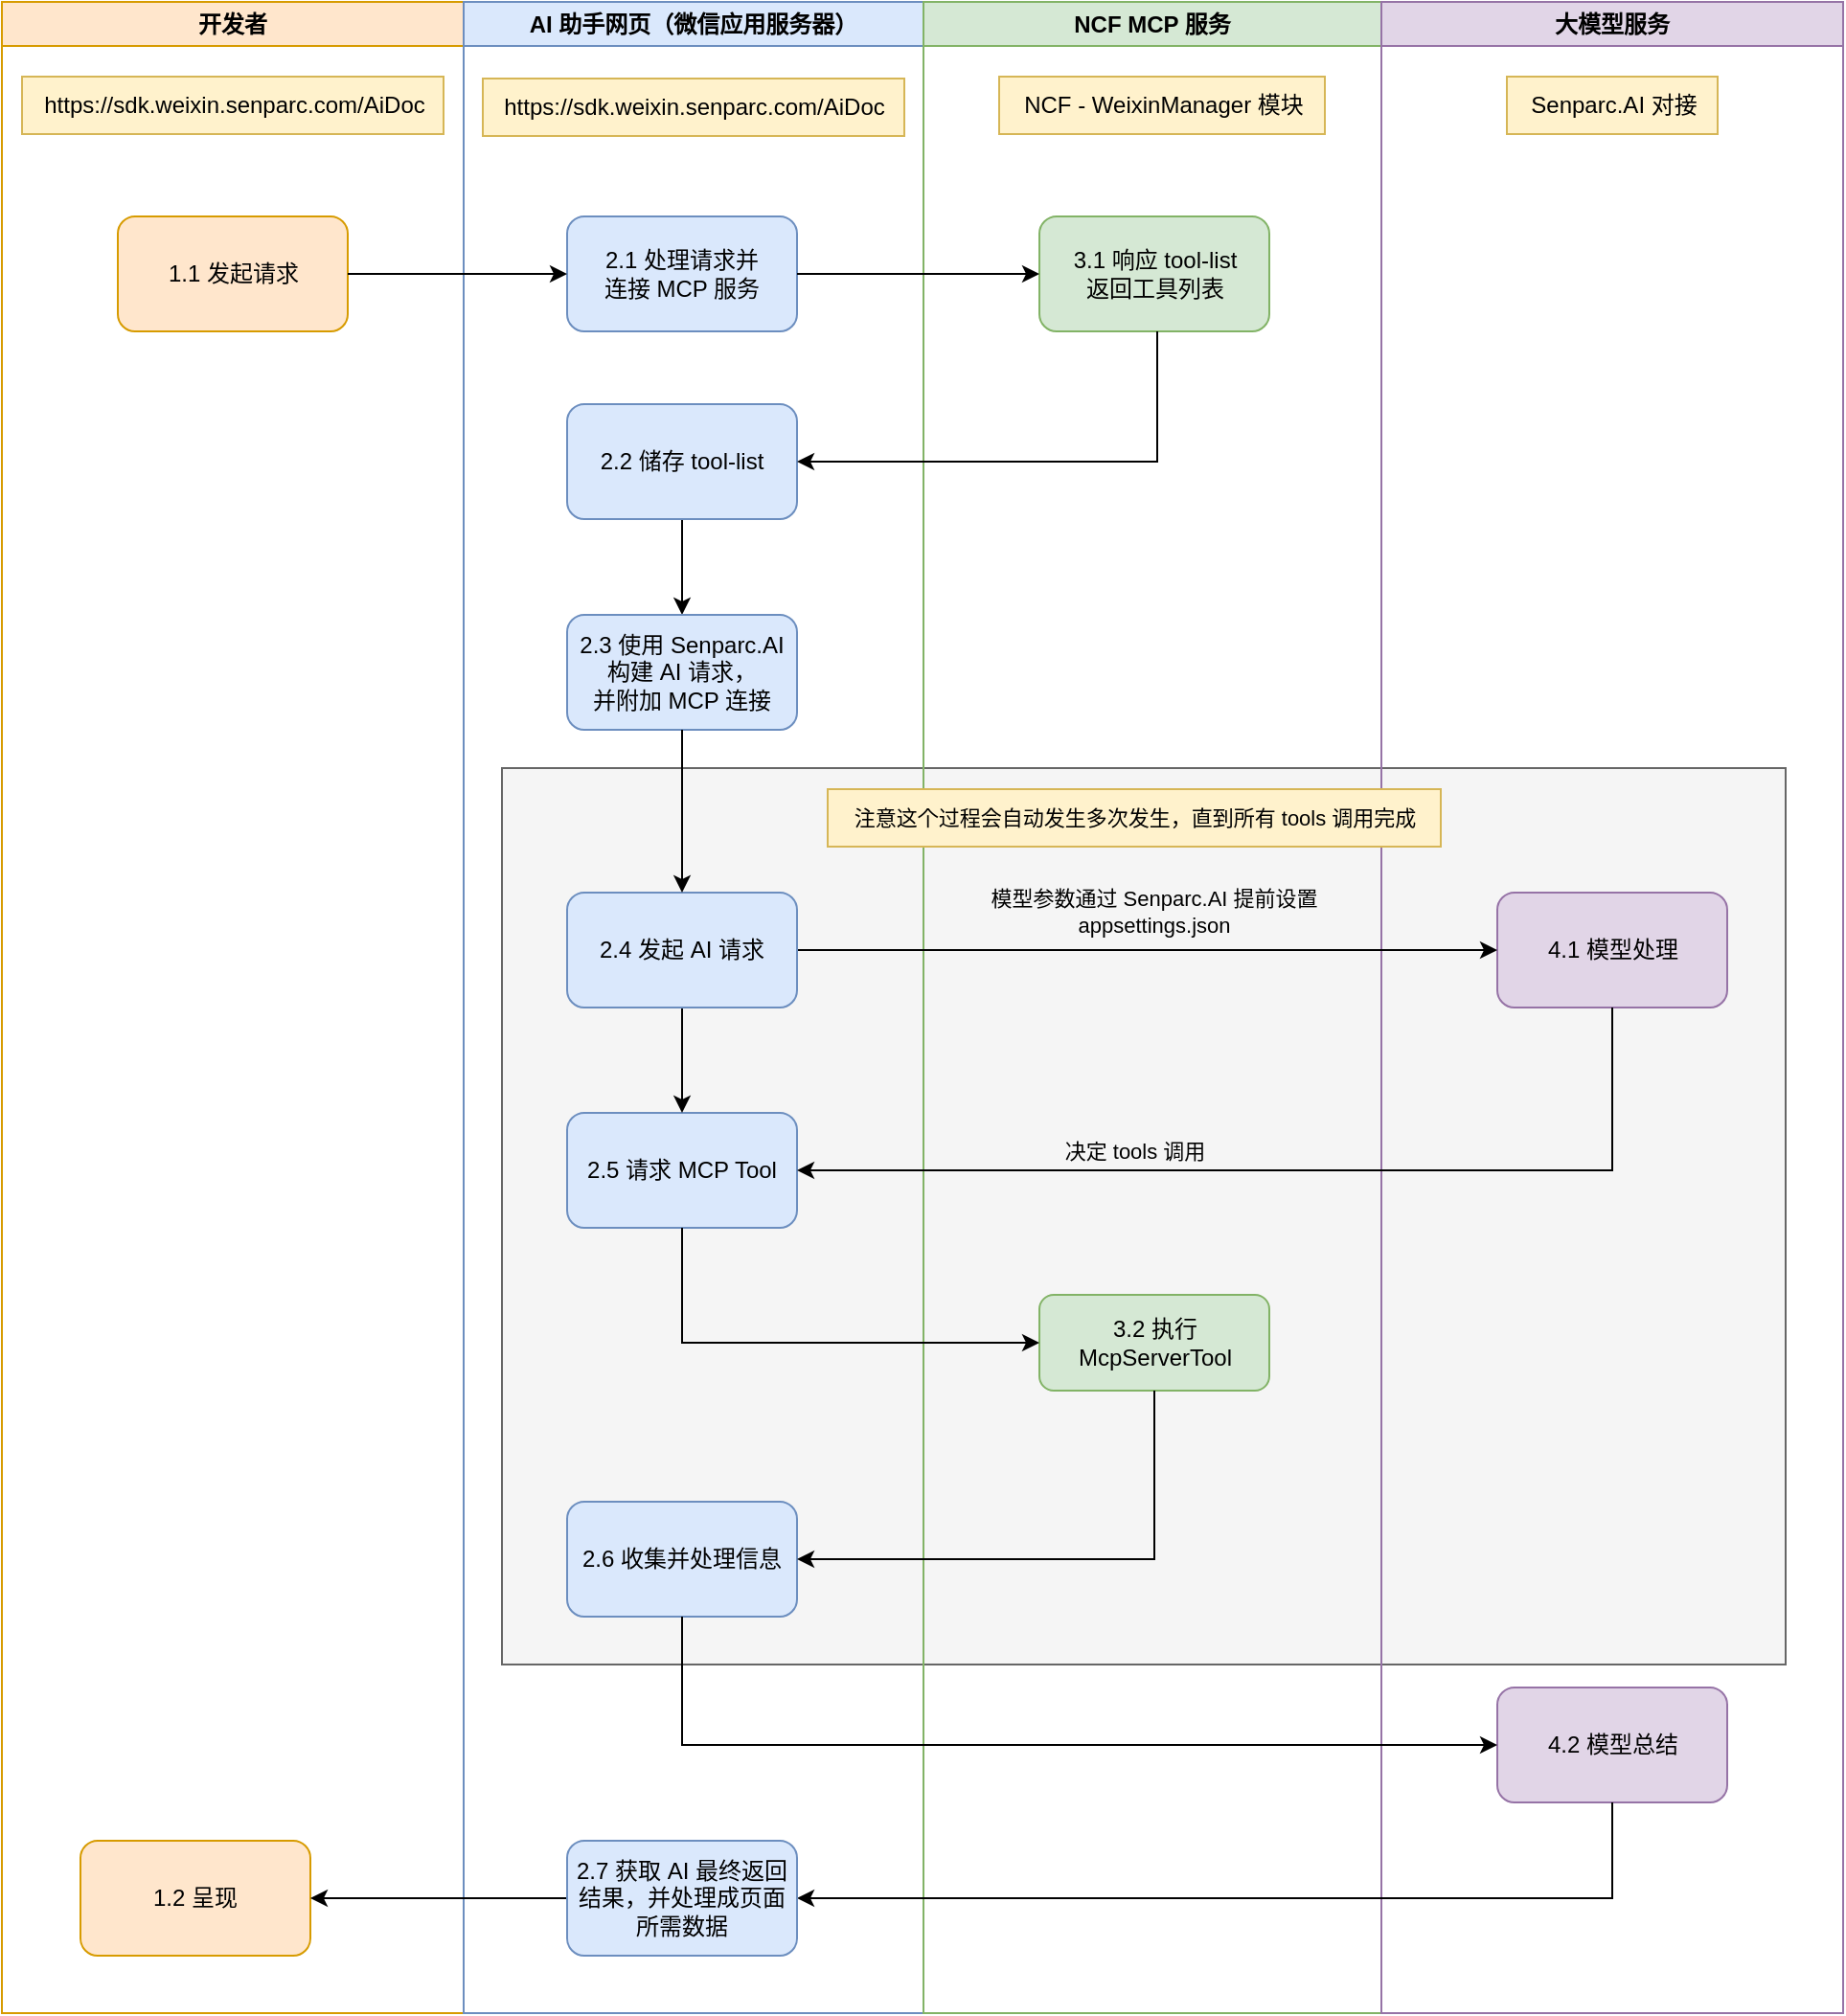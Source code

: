 <mxfile version="24.6.4" type="device" pages="2">
  <diagram name="微信 AI MCP 流程" id="bcl0UDQIyEJkVf1Aqp0s">
    <mxGraphModel dx="1185" dy="864" grid="1" gridSize="10" guides="1" tooltips="1" connect="1" arrows="1" fold="1" page="1" pageScale="1" pageWidth="827" pageHeight="1169" math="0" shadow="0">
      <root>
        <mxCell id="0" />
        <mxCell id="1" parent="0" />
        <mxCell id="VaqKG_5WbEzigN_5FnRn-8" value="" style="rounded=0;whiteSpace=wrap;html=1;fillColor=#f5f5f5;strokeColor=#666666;fontColor=#333333;" vertex="1" parent="1">
          <mxGeometry x="320" y="520" width="670" height="468" as="geometry" />
        </mxCell>
        <mxCell id="MIYyPm9PLhzgJ3Vb66qU-3" value="开发者" style="swimlane;whiteSpace=wrap;html=1;fillColor=#ffe6cc;strokeColor=#d79b00;" vertex="1" parent="1">
          <mxGeometry x="59" y="120" width="241" height="1050" as="geometry" />
        </mxCell>
        <mxCell id="MIYyPm9PLhzgJ3Vb66qU-6" value="1.1 发起请求" style="rounded=1;whiteSpace=wrap;html=1;fillColor=#ffe6cc;strokeColor=#d79b00;" vertex="1" parent="MIYyPm9PLhzgJ3Vb66qU-3">
          <mxGeometry x="60.5" y="112" width="120" height="60" as="geometry" />
        </mxCell>
        <mxCell id="MIYyPm9PLhzgJ3Vb66qU-23" value="1.2 呈现" style="rounded=1;whiteSpace=wrap;html=1;fillColor=#ffe6cc;strokeColor=#d79b00;" vertex="1" parent="MIYyPm9PLhzgJ3Vb66qU-3">
          <mxGeometry x="41" y="960" width="120" height="60" as="geometry" />
        </mxCell>
        <mxCell id="MIYyPm9PLhzgJ3Vb66qU-25" value="https://sdk.weixin.senparc.com/AiDoc" style="text;html=1;align=center;verticalAlign=middle;resizable=0;points=[];autosize=1;strokeColor=#d6b656;fillColor=#fff2cc;" vertex="1" parent="MIYyPm9PLhzgJ3Vb66qU-3">
          <mxGeometry x="10.5" y="39" width="220" height="30" as="geometry" />
        </mxCell>
        <mxCell id="MIYyPm9PLhzgJ3Vb66qU-4" value="AI 助手网页（微信应用服务器）" style="swimlane;whiteSpace=wrap;html=1;fillColor=#dae8fc;strokeColor=#6c8ebf;" vertex="1" parent="1">
          <mxGeometry x="300" y="120" width="240" height="1050" as="geometry" />
        </mxCell>
        <mxCell id="MIYyPm9PLhzgJ3Vb66qU-7" value="2.1 处理请求并&lt;div&gt;连接 MCP 服务&lt;/div&gt;" style="rounded=1;whiteSpace=wrap;html=1;fillColor=#dae8fc;strokeColor=#6c8ebf;" vertex="1" parent="MIYyPm9PLhzgJ3Vb66qU-4">
          <mxGeometry x="54" y="112" width="120" height="60" as="geometry" />
        </mxCell>
        <mxCell id="VaqKG_5WbEzigN_5FnRn-23" style="edgeStyle=orthogonalEdgeStyle;rounded=0;orthogonalLoop=1;jettySize=auto;html=1;entryX=0.5;entryY=0;entryDx=0;entryDy=0;" edge="1" parent="MIYyPm9PLhzgJ3Vb66qU-4" source="MIYyPm9PLhzgJ3Vb66qU-11" target="MIYyPm9PLhzgJ3Vb66qU-13">
          <mxGeometry relative="1" as="geometry" />
        </mxCell>
        <mxCell id="MIYyPm9PLhzgJ3Vb66qU-11" value="2.2 储存 tool-list" style="rounded=1;whiteSpace=wrap;html=1;fillColor=#dae8fc;strokeColor=#6c8ebf;" vertex="1" parent="MIYyPm9PLhzgJ3Vb66qU-4">
          <mxGeometry x="54" y="210" width="120" height="60" as="geometry" />
        </mxCell>
        <mxCell id="MIYyPm9PLhzgJ3Vb66qU-13" value="2.3 使用 Senparc.AI&lt;div&gt;构建 AI 请求，&lt;/div&gt;&lt;div&gt;并附加 MCP 连接&lt;/div&gt;" style="rounded=1;whiteSpace=wrap;html=1;fillColor=#dae8fc;strokeColor=#6c8ebf;" vertex="1" parent="MIYyPm9PLhzgJ3Vb66qU-4">
          <mxGeometry x="54" y="320" width="120" height="60" as="geometry" />
        </mxCell>
        <mxCell id="MIYyPm9PLhzgJ3Vb66qU-21" value="2.6 收集并处理信息" style="rounded=1;whiteSpace=wrap;html=1;fillColor=#dae8fc;strokeColor=#6c8ebf;" vertex="1" parent="MIYyPm9PLhzgJ3Vb66qU-4">
          <mxGeometry x="54" y="783" width="120" height="60" as="geometry" />
        </mxCell>
        <mxCell id="VaqKG_5WbEzigN_5FnRn-3" value="2.5 请求 MCP Tool" style="rounded=1;whiteSpace=wrap;html=1;fillColor=#dae8fc;strokeColor=#6c8ebf;" vertex="1" parent="MIYyPm9PLhzgJ3Vb66qU-4">
          <mxGeometry x="54" y="580" width="120" height="60" as="geometry" />
        </mxCell>
        <mxCell id="VaqKG_5WbEzigN_5FnRn-20" value="https://sdk.weixin.senparc.com/AiDoc" style="text;html=1;align=center;verticalAlign=middle;resizable=0;points=[];autosize=1;strokeColor=#d6b656;fillColor=#fff2cc;" vertex="1" parent="MIYyPm9PLhzgJ3Vb66qU-4">
          <mxGeometry x="10" y="40" width="220" height="30" as="geometry" />
        </mxCell>
        <mxCell id="MIYyPm9PLhzgJ3Vb66qU-5" value="NCF MCP 服务" style="swimlane;whiteSpace=wrap;html=1;fillColor=#d5e8d4;strokeColor=#82b366;" vertex="1" parent="1">
          <mxGeometry x="540" y="120" width="239" height="1050" as="geometry" />
        </mxCell>
        <mxCell id="MIYyPm9PLhzgJ3Vb66qU-9" value="3.1 响应 tool-list&lt;div&gt;返回工具列表&lt;/div&gt;" style="rounded=1;whiteSpace=wrap;html=1;fillColor=#d5e8d4;strokeColor=#82b366;" vertex="1" parent="MIYyPm9PLhzgJ3Vb66qU-5">
          <mxGeometry x="60.5" y="112" width="120" height="60" as="geometry" />
        </mxCell>
        <mxCell id="MIYyPm9PLhzgJ3Vb66qU-26" value="NCF - WeixinManager 模块" style="text;html=1;align=center;verticalAlign=middle;resizable=0;points=[];autosize=1;strokeColor=#d6b656;fillColor=#fff2cc;" vertex="1" parent="MIYyPm9PLhzgJ3Vb66qU-5">
          <mxGeometry x="39.5" y="39" width="170" height="30" as="geometry" />
        </mxCell>
        <mxCell id="VaqKG_5WbEzigN_5FnRn-6" value="3.2 执行 McpServerTool" style="rounded=1;whiteSpace=wrap;html=1;fillColor=#d5e8d4;strokeColor=#82b366;" vertex="1" parent="MIYyPm9PLhzgJ3Vb66qU-5">
          <mxGeometry x="60.5" y="675" width="120" height="50" as="geometry" />
        </mxCell>
        <mxCell id="MIYyPm9PLhzgJ3Vb66qU-8" value="" style="edgeStyle=orthogonalEdgeStyle;rounded=0;orthogonalLoop=1;jettySize=auto;html=1;" edge="1" parent="1" source="MIYyPm9PLhzgJ3Vb66qU-6" target="MIYyPm9PLhzgJ3Vb66qU-7">
          <mxGeometry relative="1" as="geometry" />
        </mxCell>
        <mxCell id="MIYyPm9PLhzgJ3Vb66qU-10" value="" style="edgeStyle=orthogonalEdgeStyle;rounded=0;orthogonalLoop=1;jettySize=auto;html=1;" edge="1" parent="1" source="MIYyPm9PLhzgJ3Vb66qU-7" target="MIYyPm9PLhzgJ3Vb66qU-9">
          <mxGeometry relative="1" as="geometry" />
        </mxCell>
        <mxCell id="MIYyPm9PLhzgJ3Vb66qU-12" value="" style="edgeStyle=orthogonalEdgeStyle;rounded=0;orthogonalLoop=1;jettySize=auto;html=1;" edge="1" parent="1" source="MIYyPm9PLhzgJ3Vb66qU-9" target="MIYyPm9PLhzgJ3Vb66qU-11">
          <mxGeometry relative="1" as="geometry">
            <Array as="points">
              <mxPoint x="662" y="360" />
            </Array>
          </mxGeometry>
        </mxCell>
        <mxCell id="MIYyPm9PLhzgJ3Vb66qU-15" value="大模型服务" style="swimlane;whiteSpace=wrap;html=1;fillColor=#e1d5e7;strokeColor=#9673a6;" vertex="1" parent="1">
          <mxGeometry x="779" y="120" width="241" height="1050" as="geometry" />
        </mxCell>
        <mxCell id="MIYyPm9PLhzgJ3Vb66qU-18" value="4.1 模型处理" style="rounded=1;whiteSpace=wrap;html=1;fillColor=#e1d5e7;strokeColor=#9673a6;" vertex="1" parent="MIYyPm9PLhzgJ3Vb66qU-15">
          <mxGeometry x="60.5" y="465" width="120" height="60" as="geometry" />
        </mxCell>
        <mxCell id="VaqKG_5WbEzigN_5FnRn-12" value="4.2 模型总结" style="rounded=1;whiteSpace=wrap;html=1;fillColor=#e1d5e7;strokeColor=#9673a6;" vertex="1" parent="MIYyPm9PLhzgJ3Vb66qU-15">
          <mxGeometry x="60.5" y="880" width="120" height="60" as="geometry" />
        </mxCell>
        <mxCell id="VaqKG_5WbEzigN_5FnRn-16" value="Senparc.AI 对接" style="text;html=1;align=center;verticalAlign=middle;resizable=0;points=[];autosize=1;strokeColor=#d6b656;fillColor=#fff2cc;" vertex="1" parent="MIYyPm9PLhzgJ3Vb66qU-15">
          <mxGeometry x="65.5" y="39" width="110" height="30" as="geometry" />
        </mxCell>
        <mxCell id="MIYyPm9PLhzgJ3Vb66qU-19" style="edgeStyle=orthogonalEdgeStyle;rounded=0;orthogonalLoop=1;jettySize=auto;html=1;exitX=1;exitY=0.5;exitDx=0;exitDy=0;" edge="1" parent="1" source="VaqKG_5WbEzigN_5FnRn-24" target="MIYyPm9PLhzgJ3Vb66qU-18">
          <mxGeometry relative="1" as="geometry" />
        </mxCell>
        <mxCell id="MIYyPm9PLhzgJ3Vb66qU-20" value="模型参数通过 Senparc.AI 提前设置&lt;div&gt;appsettings.json&lt;/div&gt;" style="edgeLabel;html=1;align=center;verticalAlign=middle;resizable=0;points=[];labelBackgroundColor=none;" vertex="1" connectable="0" parent="MIYyPm9PLhzgJ3Vb66qU-19">
          <mxGeometry x="-0.104" y="1" relative="1" as="geometry">
            <mxPoint x="22" y="-19" as="offset" />
          </mxGeometry>
        </mxCell>
        <mxCell id="VaqKG_5WbEzigN_5FnRn-4" style="edgeStyle=orthogonalEdgeStyle;rounded=0;orthogonalLoop=1;jettySize=auto;html=1;entryX=1;entryY=0.5;entryDx=0;entryDy=0;" edge="1" parent="1" source="MIYyPm9PLhzgJ3Vb66qU-18" target="VaqKG_5WbEzigN_5FnRn-3">
          <mxGeometry relative="1" as="geometry">
            <Array as="points">
              <mxPoint x="900" y="730" />
            </Array>
          </mxGeometry>
        </mxCell>
        <mxCell id="VaqKG_5WbEzigN_5FnRn-5" value="决定 tools 调用" style="edgeLabel;html=1;align=center;verticalAlign=middle;resizable=0;points=[];labelBackgroundColor=none;" vertex="1" connectable="0" parent="VaqKG_5WbEzigN_5FnRn-4">
          <mxGeometry x="0.322" relative="1" as="geometry">
            <mxPoint x="3" y="-10" as="offset" />
          </mxGeometry>
        </mxCell>
        <mxCell id="VaqKG_5WbEzigN_5FnRn-7" style="edgeStyle=orthogonalEdgeStyle;rounded=0;orthogonalLoop=1;jettySize=auto;html=1;entryX=0;entryY=0.5;entryDx=0;entryDy=0;" edge="1" parent="1" source="VaqKG_5WbEzigN_5FnRn-3" target="VaqKG_5WbEzigN_5FnRn-6">
          <mxGeometry relative="1" as="geometry">
            <Array as="points">
              <mxPoint x="414" y="820" />
            </Array>
          </mxGeometry>
        </mxCell>
        <mxCell id="VaqKG_5WbEzigN_5FnRn-13" style="edgeStyle=orthogonalEdgeStyle;rounded=0;orthogonalLoop=1;jettySize=auto;html=1;" edge="1" parent="1" source="MIYyPm9PLhzgJ3Vb66qU-21" target="VaqKG_5WbEzigN_5FnRn-12">
          <mxGeometry relative="1" as="geometry">
            <Array as="points">
              <mxPoint x="414" y="1030" />
            </Array>
          </mxGeometry>
        </mxCell>
        <mxCell id="VaqKG_5WbEzigN_5FnRn-14" style="edgeStyle=orthogonalEdgeStyle;rounded=0;orthogonalLoop=1;jettySize=auto;html=1;entryX=1;entryY=0.5;entryDx=0;entryDy=0;" edge="1" parent="1" source="rRv2bJSQRSbEMh5PgpuM-3" target="MIYyPm9PLhzgJ3Vb66qU-23">
          <mxGeometry relative="1" as="geometry">
            <Array as="points" />
          </mxGeometry>
        </mxCell>
        <mxCell id="VaqKG_5WbEzigN_5FnRn-19" style="edgeStyle=orthogonalEdgeStyle;rounded=0;orthogonalLoop=1;jettySize=auto;html=1;entryX=1;entryY=0.5;entryDx=0;entryDy=0;" edge="1" parent="1" source="VaqKG_5WbEzigN_5FnRn-6" target="MIYyPm9PLhzgJ3Vb66qU-21">
          <mxGeometry relative="1" as="geometry">
            <Array as="points">
              <mxPoint x="660" y="933" />
            </Array>
          </mxGeometry>
        </mxCell>
        <mxCell id="VaqKG_5WbEzigN_5FnRn-9" value="&lt;div style=&quot;font-size: 11px;&quot;&gt;注意这个过程会自动发生多次发生，&lt;span style=&quot;background-color: initial;&quot;&gt;直到所有 tools 调用完成&lt;/span&gt;&lt;/div&gt;" style="text;html=1;align=center;verticalAlign=middle;resizable=0;points=[];autosize=1;strokeColor=#d6b656;fillColor=#fff2cc;" vertex="1" parent="1">
          <mxGeometry x="490" y="531" width="320" height="30" as="geometry" />
        </mxCell>
        <mxCell id="VaqKG_5WbEzigN_5FnRn-26" style="edgeStyle=orthogonalEdgeStyle;rounded=0;orthogonalLoop=1;jettySize=auto;html=1;" edge="1" parent="1" source="VaqKG_5WbEzigN_5FnRn-24" target="VaqKG_5WbEzigN_5FnRn-3">
          <mxGeometry relative="1" as="geometry" />
        </mxCell>
        <mxCell id="VaqKG_5WbEzigN_5FnRn-24" value="2.4 发起 AI 请求" style="rounded=1;whiteSpace=wrap;html=1;fillColor=#dae8fc;strokeColor=#6c8ebf;" vertex="1" parent="1">
          <mxGeometry x="354" y="585" width="120" height="60" as="geometry" />
        </mxCell>
        <mxCell id="VaqKG_5WbEzigN_5FnRn-25" style="edgeStyle=orthogonalEdgeStyle;rounded=0;orthogonalLoop=1;jettySize=auto;html=1;entryX=0.5;entryY=0;entryDx=0;entryDy=0;" edge="1" parent="1" source="MIYyPm9PLhzgJ3Vb66qU-13" target="VaqKG_5WbEzigN_5FnRn-24">
          <mxGeometry relative="1" as="geometry" />
        </mxCell>
        <mxCell id="rRv2bJSQRSbEMh5PgpuM-4" value="" style="edgeStyle=orthogonalEdgeStyle;rounded=0;orthogonalLoop=1;jettySize=auto;html=1;entryX=1;entryY=0.5;entryDx=0;entryDy=0;" edge="1" parent="1" source="VaqKG_5WbEzigN_5FnRn-12" target="rRv2bJSQRSbEMh5PgpuM-3">
          <mxGeometry relative="1" as="geometry">
            <mxPoint x="900" y="1060" as="sourcePoint" />
            <mxPoint x="220" y="1110" as="targetPoint" />
            <Array as="points">
              <mxPoint x="900" y="1110" />
            </Array>
          </mxGeometry>
        </mxCell>
        <mxCell id="rRv2bJSQRSbEMh5PgpuM-3" value="2.7 获取&amp;nbsp;&lt;span style=&quot;background-color: initial;&quot;&gt;AI 最终返回结果，&lt;/span&gt;&lt;span style=&quot;background-color: initial;&quot;&gt;并处理成页面所需数据&lt;/span&gt;" style="rounded=1;whiteSpace=wrap;html=1;fillColor=#dae8fc;strokeColor=#6c8ebf;" vertex="1" parent="1">
          <mxGeometry x="354" y="1080" width="120" height="60" as="geometry" />
        </mxCell>
      </root>
    </mxGraphModel>
  </diagram>
  <diagram id="0IMow4E8Jr_S2IZHx9Sx" name="MCP 请求流程">
    <mxGraphModel dx="1185" dy="864" grid="1" gridSize="10" guides="1" tooltips="1" connect="1" arrows="1" fold="1" page="1" pageScale="1" pageWidth="827" pageHeight="1169" math="0" shadow="0">
      <root>
        <mxCell id="0" />
        <mxCell id="1" parent="0" />
      </root>
    </mxGraphModel>
  </diagram>
</mxfile>
